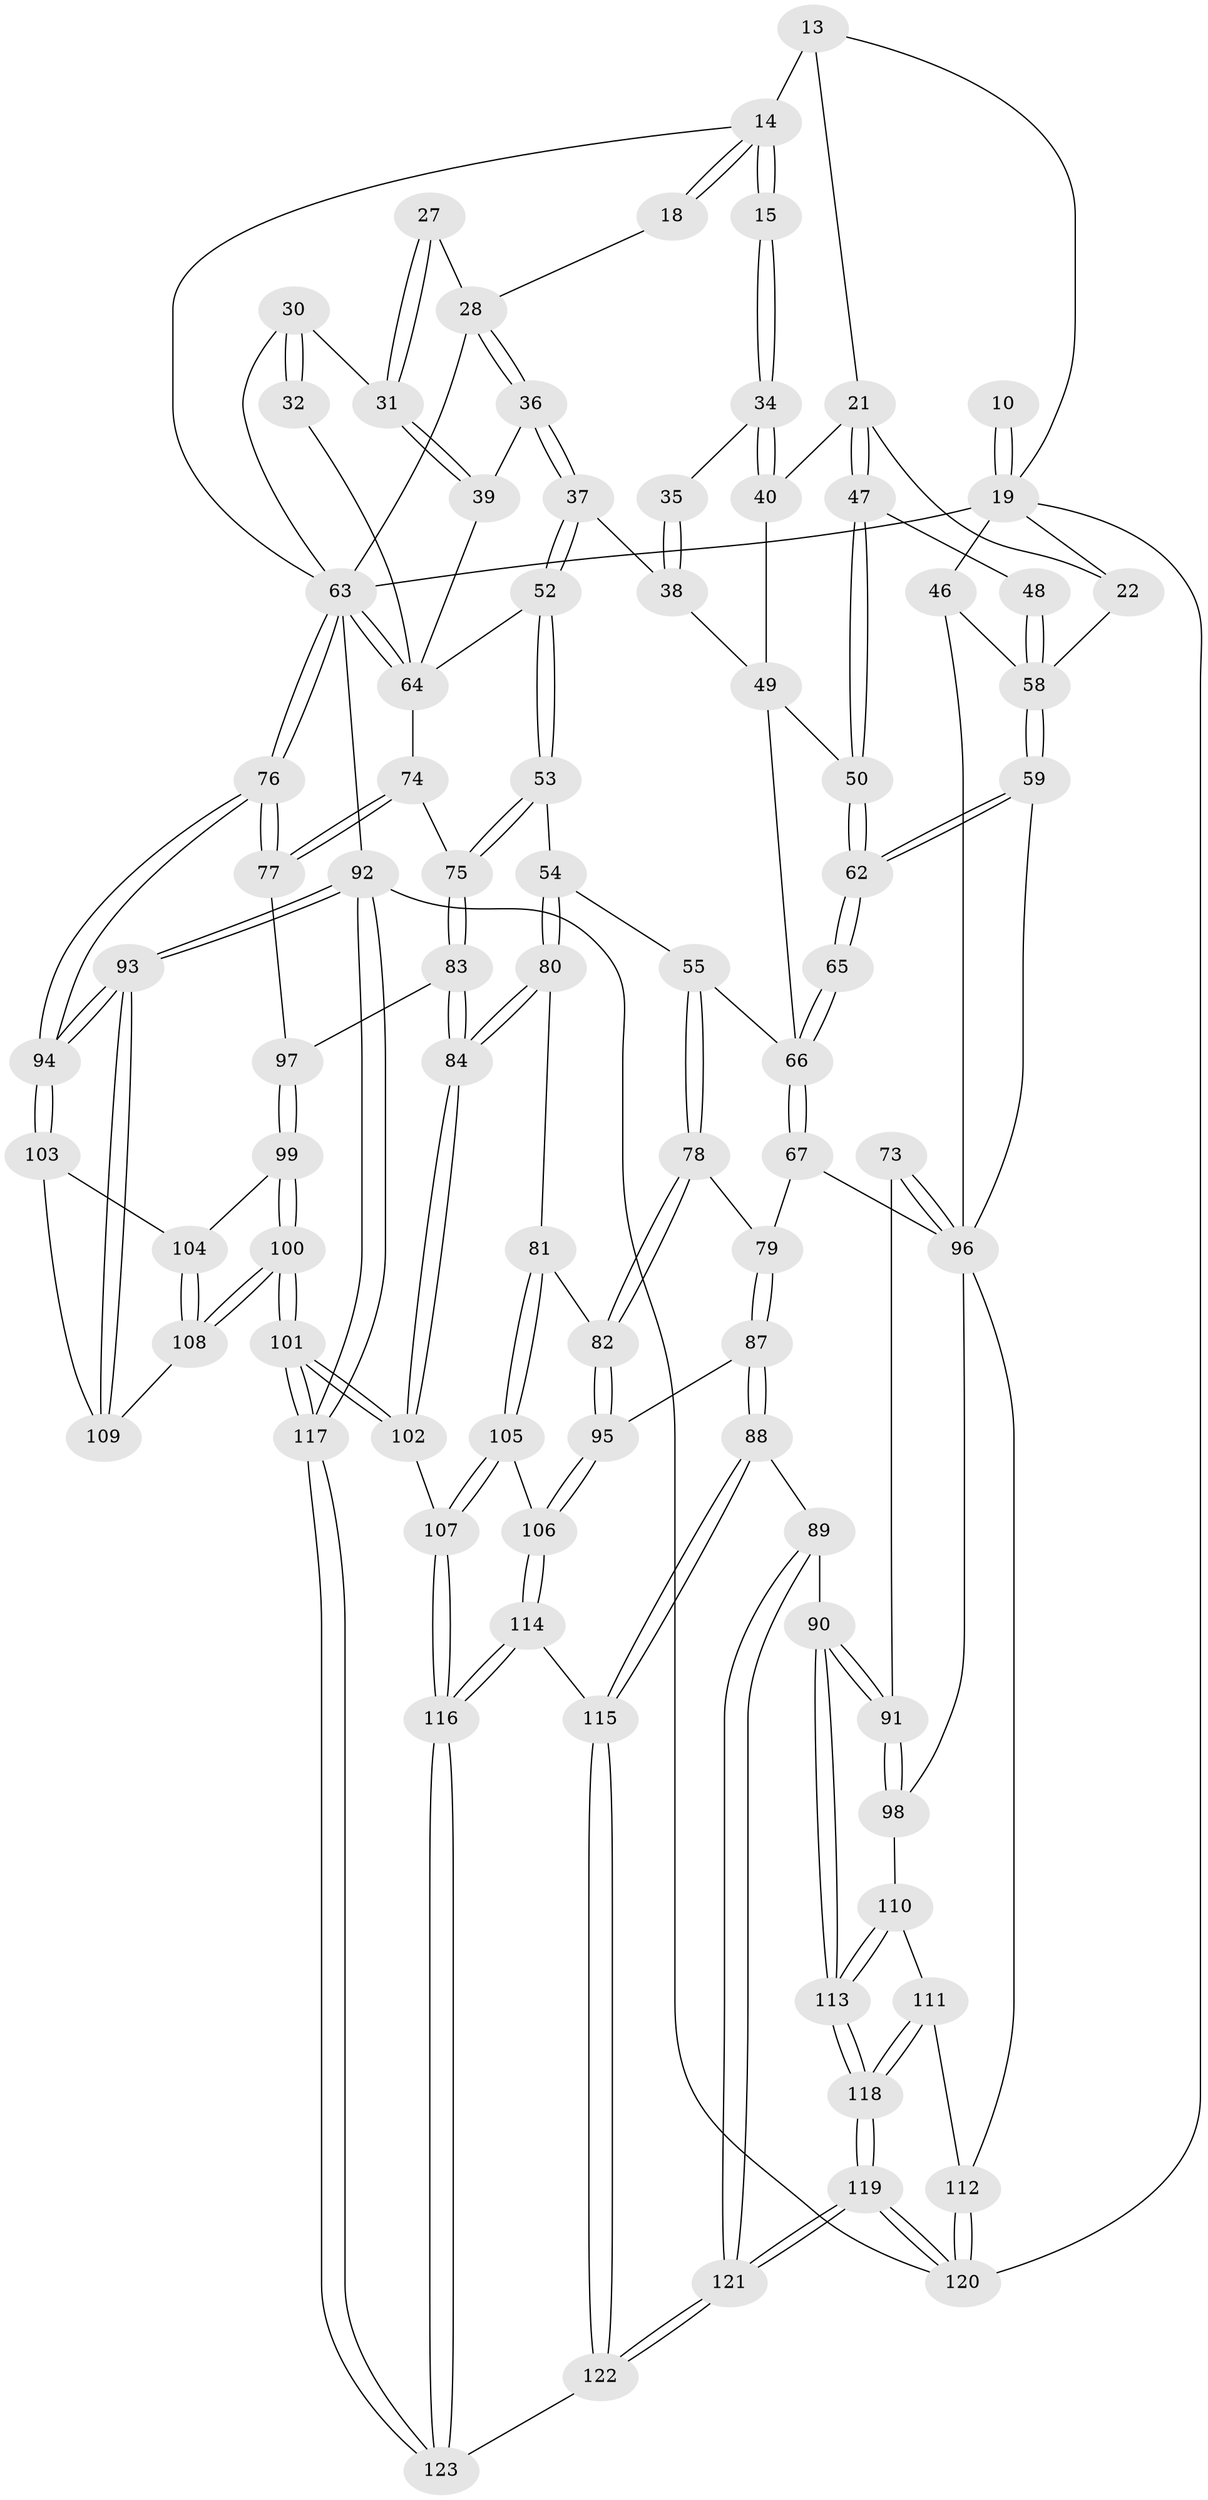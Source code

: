 // original degree distribution, {3: 0.024390243902439025, 4: 0.2682926829268293, 5: 0.44715447154471544, 6: 0.2601626016260163}
// Generated by graph-tools (version 1.1) at 2025/05/03/04/25 22:05:40]
// undirected, 86 vertices, 207 edges
graph export_dot {
graph [start="1"]
  node [color=gray90,style=filled];
  10 [pos="+0.0465436236167888+0.17072179745052748"];
  13 [pos="+0.3812005174204174+0.13049347107872958",super="+7"];
  14 [pos="+0.723169352447859+0.07377576942186531",super="+3+2+12"];
  15 [pos="+0.5942133194464556+0.17238613941059572"];
  18 [pos="+0.7514593754113201+0.14788695096867108"];
  19 [pos="+0.11203471062885689+0.17776220253207145",super="+8+11"];
  21 [pos="+0.35845238882106367+0.20694205144491476",super="+20"];
  22 [pos="+0.13346517550850698+0.19427428400794722"];
  27 [pos="+0.8480271423377217+0.18483650336240512"];
  28 [pos="+0.7671101333247831+0.16772238255050556",super="+26"];
  30 [pos="+0.8704604792798162+0.25067807072856374",super="+29"];
  31 [pos="+0.8667271778740029+0.25069663117900265"];
  32 [pos="+0.9941492432365185+0.29718227570769606"];
  34 [pos="+0.590235885148069+0.22153383618939226"];
  35 [pos="+0.7219322976628474+0.17616337972514554"];
  36 [pos="+0.7864237075513141+0.2755790153108782"];
  37 [pos="+0.6843009760937553+0.3223560009519771"];
  38 [pos="+0.6602727127499644+0.3134836003564128"];
  39 [pos="+0.801486622274802+0.2799329696508362"];
  40 [pos="+0.580904688289911+0.2559068605213016"];
  46 [pos="+0+0.37805884487118063",super="+45"];
  47 [pos="+0.3478724571295289+0.34948863486751647"];
  48 [pos="+0.3326479845307698+0.36025478224861646"];
  49 [pos="+0.5203069948139156+0.4079786728351769",super="+42"];
  50 [pos="+0.4773374458672263+0.4071156674200193"];
  52 [pos="+0.7657054808774053+0.49359178262253506"];
  53 [pos="+0.7161631611615106+0.5407358125979513"];
  54 [pos="+0.6776990460251107+0.5470671562726351"];
  55 [pos="+0.6306989664734761+0.5464826348992443"];
  58 [pos="+0.28780094869719147+0.4283150870470139",super="+44+43"];
  59 [pos="+0.28099602544377655+0.459213435356054"];
  62 [pos="+0.40356142039352855+0.5409847426944471"];
  63 [pos="+1+0.6024149080384128",super="+23+24+5+25"];
  64 [pos="+0.927049969621512+0.530223096767547",super="+51"];
  65 [pos="+0.41548291437421964+0.6106081717387356"];
  66 [pos="+0.41544177491183487+0.6123686075139935",super="+56+57"];
  67 [pos="+0.4112103014921763+0.629201360819864"];
  73 [pos="+0.2583614632476189+0.655430386478032",super="+72"];
  74 [pos="+0.9056143677841151+0.5805979626317408"];
  75 [pos="+0.7796045741386507+0.6873857608111049"];
  76 [pos="+1+0.679159681003168"];
  77 [pos="+0.8885955521377996+0.7249284973513279"];
  78 [pos="+0.5545624879804205+0.6709481751595152"];
  79 [pos="+0.4183203013428205+0.6355628198565842"];
  80 [pos="+0.6609564180683114+0.7697383921424634"];
  81 [pos="+0.6248319627110311+0.7716153966934132"];
  82 [pos="+0.5792495042375362+0.7528700728500212"];
  83 [pos="+0.7888381494869904+0.7480515173243801"];
  84 [pos="+0.7314389257250783+0.7821530356772922"];
  87 [pos="+0.44405572646995617+0.8254517982013849"];
  88 [pos="+0.4037170873955277+0.8542522992661471"];
  89 [pos="+0.35409907367654236+0.8653131500252087"];
  90 [pos="+0.2845040201368849+0.8411701091328908"];
  91 [pos="+0.26087791606556826+0.793697122490511"];
  92 [pos="+1+1"];
  93 [pos="+1+1"];
  94 [pos="+1+0.7579362146930788"];
  95 [pos="+0.47882969015665017+0.8196630913366802"];
  96 [pos="+0+0.6856198792929198",super="+71+69"];
  97 [pos="+0.8369034634216498+0.7598773283856993"];
  98 [pos="+0.05814507167692672+0.766711002380667"];
  99 [pos="+0.8464325987660365+0.7749191625203242"];
  100 [pos="+0.8275974587334095+0.9563145615414579"];
  101 [pos="+0.8191435623421458+0.9642777229180891"];
  102 [pos="+0.7313055324745824+0.8894249456144436"];
  103 [pos="+1+0.832413065935709"];
  104 [pos="+0.8991503547910337+0.8201933452842116"];
  105 [pos="+0.607542077358004+0.902618112869059"];
  106 [pos="+0.5628720464666754+0.9101138855234494"];
  107 [pos="+0.6561215503543891+0.94142200275214"];
  108 [pos="+0.9053498792913081+0.9222649223145618"];
  109 [pos="+0.9307788023320213+0.9281344827288185"];
  110 [pos="+0.09136820415152205+0.8681473392702772"];
  111 [pos="+0.07978379077651371+0.9337082031335304"];
  112 [pos="+0.058368568863376366+0.9421465597549424",super="+85"];
  113 [pos="+0.23315439168722282+0.9025975595189639"];
  114 [pos="+0.5392491391235236+0.9498557148644831"];
  115 [pos="+0.484375816004295+0.9561360223076473"];
  116 [pos="+0.6424507682854795+1"];
  117 [pos="+0.7909173495419688+1"];
  118 [pos="+0.19101229564994537+0.9860320631509383"];
  119 [pos="+0.2012601201106368+1"];
  120 [pos="+0+1",super="+86"];
  121 [pos="+0.395967281588933+1"];
  122 [pos="+0.40567293036536106+1"];
  123 [pos="+0.6567009487635693+1"];
  10 -- 19 [weight=3];
  10 -- 19;
  13 -- 14 [weight=2];
  13 -- 19;
  13 -- 21;
  14 -- 15 [weight=2];
  14 -- 15;
  14 -- 18;
  14 -- 18;
  14 -- 63;
  15 -- 34;
  15 -- 34;
  18 -- 28;
  19 -- 22;
  19 -- 46;
  19 -- 63;
  19 -- 120;
  21 -- 22;
  21 -- 47;
  21 -- 47;
  21 -- 40;
  22 -- 58;
  27 -- 28 [weight=2];
  27 -- 31;
  27 -- 31;
  28 -- 36;
  28 -- 36;
  28 -- 63 [weight=2];
  30 -- 31;
  30 -- 32 [weight=2];
  30 -- 32;
  30 -- 63;
  31 -- 39;
  31 -- 39;
  32 -- 64;
  34 -- 35;
  34 -- 40;
  34 -- 40;
  35 -- 38;
  35 -- 38;
  36 -- 37;
  36 -- 37;
  36 -- 39;
  37 -- 38;
  37 -- 52;
  37 -- 52;
  38 -- 49;
  39 -- 64;
  40 -- 49;
  46 -- 96 [weight=2];
  46 -- 58;
  47 -- 48;
  47 -- 50;
  47 -- 50;
  48 -- 58 [weight=2];
  48 -- 58;
  49 -- 50;
  49 -- 66;
  50 -- 62;
  50 -- 62;
  52 -- 53;
  52 -- 53;
  52 -- 64;
  53 -- 54;
  53 -- 75;
  53 -- 75;
  54 -- 55;
  54 -- 80;
  54 -- 80;
  55 -- 78;
  55 -- 78;
  55 -- 66;
  58 -- 59;
  58 -- 59;
  59 -- 62;
  59 -- 62;
  59 -- 96;
  62 -- 65;
  62 -- 65;
  63 -- 64 [weight=2];
  63 -- 64;
  63 -- 76;
  63 -- 76;
  63 -- 92;
  64 -- 74;
  65 -- 66 [weight=2];
  65 -- 66;
  66 -- 67;
  66 -- 67;
  67 -- 79;
  67 -- 96;
  73 -- 96 [weight=3];
  73 -- 96;
  73 -- 91;
  74 -- 75;
  74 -- 77;
  74 -- 77;
  75 -- 83;
  75 -- 83;
  76 -- 77;
  76 -- 77;
  76 -- 94;
  76 -- 94;
  77 -- 97;
  78 -- 79;
  78 -- 82;
  78 -- 82;
  79 -- 87;
  79 -- 87;
  80 -- 81;
  80 -- 84;
  80 -- 84;
  81 -- 82;
  81 -- 105;
  81 -- 105;
  82 -- 95;
  82 -- 95;
  83 -- 84;
  83 -- 84;
  83 -- 97;
  84 -- 102;
  84 -- 102;
  87 -- 88;
  87 -- 88;
  87 -- 95;
  88 -- 89;
  88 -- 115;
  88 -- 115;
  89 -- 90;
  89 -- 121;
  89 -- 121;
  90 -- 91;
  90 -- 91;
  90 -- 113;
  90 -- 113;
  91 -- 98;
  91 -- 98;
  92 -- 93;
  92 -- 93;
  92 -- 117;
  92 -- 117;
  92 -- 120;
  93 -- 94;
  93 -- 94;
  93 -- 109;
  93 -- 109;
  94 -- 103;
  94 -- 103;
  95 -- 106;
  95 -- 106;
  96 -- 98;
  96 -- 112;
  97 -- 99;
  97 -- 99;
  98 -- 110;
  99 -- 100;
  99 -- 100;
  99 -- 104;
  100 -- 101;
  100 -- 101;
  100 -- 108;
  100 -- 108;
  101 -- 102;
  101 -- 102;
  101 -- 117;
  101 -- 117;
  102 -- 107;
  103 -- 104;
  103 -- 109;
  104 -- 108;
  104 -- 108;
  105 -- 106;
  105 -- 107;
  105 -- 107;
  106 -- 114;
  106 -- 114;
  107 -- 116;
  107 -- 116;
  108 -- 109;
  110 -- 111;
  110 -- 113;
  110 -- 113;
  111 -- 112;
  111 -- 118;
  111 -- 118;
  112 -- 120 [weight=2];
  112 -- 120;
  113 -- 118;
  113 -- 118;
  114 -- 115;
  114 -- 116;
  114 -- 116;
  115 -- 122;
  115 -- 122;
  116 -- 123;
  116 -- 123;
  117 -- 123;
  117 -- 123;
  118 -- 119;
  118 -- 119;
  119 -- 120;
  119 -- 120;
  119 -- 121;
  119 -- 121;
  121 -- 122;
  121 -- 122;
  122 -- 123;
}

